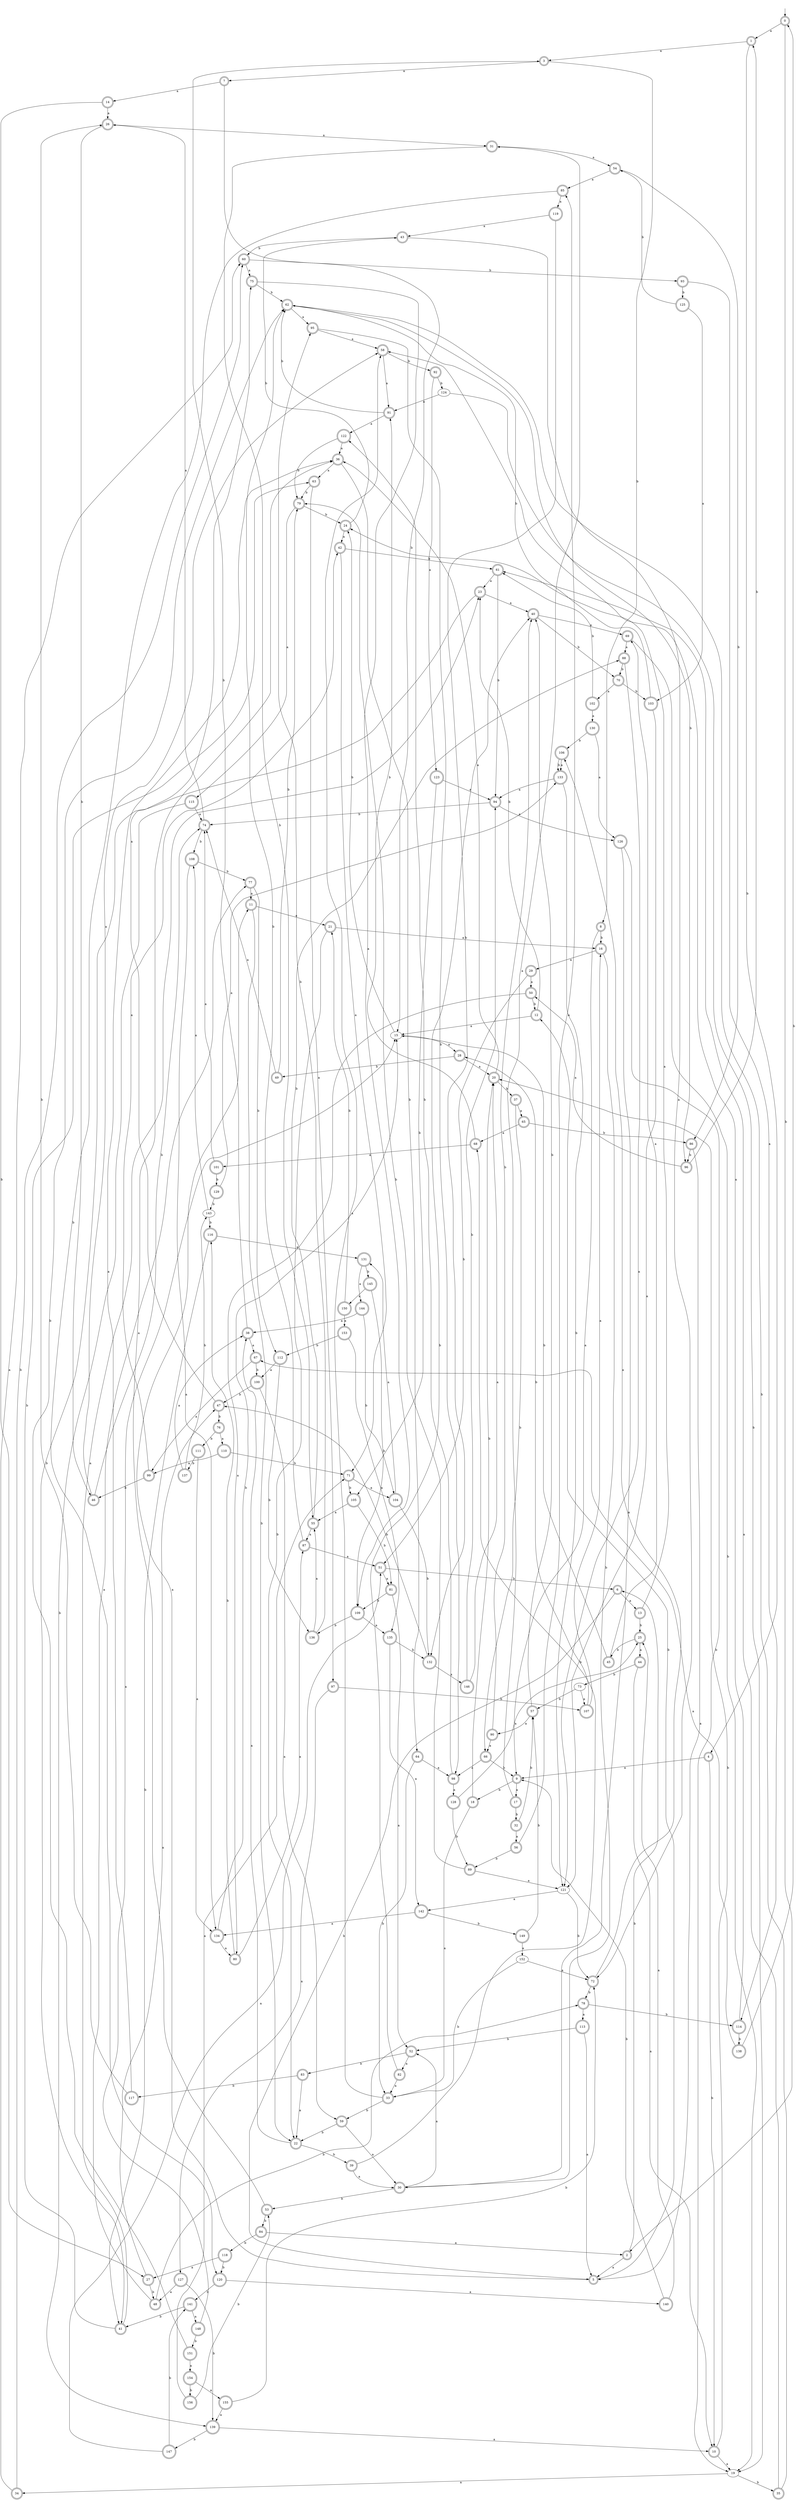digraph RandomDFA {
  __start0 [label="", shape=none];
  __start0 -> 0 [label=""];
  0 [shape=circle] [shape=doublecircle]
  0 -> 1 [label="a"]
  0 -> 2 [label="b"]
  1 [shape=doublecircle]
  1 -> 3 [label="a"]
  1 -> 4 [label="b"]
  2 [shape=doublecircle]
  2 -> 5 [label="a"]
  2 -> 6 [label="b"]
  3 [shape=doublecircle]
  3 -> 7 [label="a"]
  3 -> 8 [label="b"]
  4 [shape=doublecircle]
  4 -> 9 [label="a"]
  4 -> 10 [label="b"]
  5 [shape=doublecircle]
  5 -> 11 [label="a"]
  5 -> 12 [label="b"]
  6 [shape=doublecircle]
  6 -> 13 [label="a"]
  6 -> 5 [label="b"]
  7 [shape=doublecircle]
  7 -> 14 [label="a"]
  7 -> 15 [label="b"]
  8 [shape=doublecircle]
  8 -> 9 [label="a"]
  8 -> 16 [label="b"]
  9 [shape=doublecircle]
  9 -> 17 [label="a"]
  9 -> 18 [label="b"]
  10 [shape=doublecircle]
  10 -> 19 [label="a"]
  10 -> 20 [label="b"]
  11 [shape=doublecircle]
  11 -> 21 [label="a"]
  11 -> 22 [label="b"]
  12 [shape=doublecircle]
  12 -> 15 [label="a"]
  12 -> 23 [label="b"]
  13 [shape=doublecircle]
  13 -> 24 [label="a"]
  13 -> 25 [label="b"]
  14 [shape=doublecircle]
  14 -> 26 [label="a"]
  14 -> 27 [label="b"]
  15
  15 -> 28 [label="a"]
  15 -> 24 [label="b"]
  16 [shape=doublecircle]
  16 -> 29 [label="a"]
  16 -> 30 [label="b"]
  17 [shape=doublecircle]
  17 -> 31 [label="a"]
  17 -> 32 [label="b"]
  18 [shape=doublecircle]
  18 -> 33 [label="a"]
  18 -> 20 [label="b"]
  19
  19 -> 34 [label="a"]
  19 -> 35 [label="b"]
  20 [shape=doublecircle]
  20 -> 36 [label="a"]
  20 -> 37 [label="b"]
  21 [shape=doublecircle]
  21 -> 16 [label="a"]
  21 -> 22 [label="b"]
  22 [shape=doublecircle]
  22 -> 38 [label="a"]
  22 -> 39 [label="b"]
  23 [shape=doublecircle]
  23 -> 40 [label="a"]
  23 -> 41 [label="b"]
  24 [shape=doublecircle]
  24 -> 42 [label="a"]
  24 -> 43 [label="b"]
  25 [shape=doublecircle]
  25 -> 44 [label="a"]
  25 -> 45 [label="b"]
  26 [shape=doublecircle]
  26 -> 31 [label="a"]
  26 -> 46 [label="b"]
  27 [shape=doublecircle]
  27 -> 47 [label="a"]
  27 -> 48 [label="b"]
  28 [shape=doublecircle]
  28 -> 20 [label="a"]
  28 -> 49 [label="b"]
  29 [shape=doublecircle]
  29 -> 50 [label="a"]
  29 -> 51 [label="b"]
  30 [shape=doublecircle]
  30 -> 52 [label="a"]
  30 -> 53 [label="b"]
  31 [shape=doublecircle]
  31 -> 54 [label="a"]
  31 -> 55 [label="b"]
  32 [shape=doublecircle]
  32 -> 56 [label="a"]
  32 -> 57 [label="b"]
  33 [shape=doublecircle]
  33 -> 58 [label="a"]
  33 -> 59 [label="b"]
  34 [shape=doublecircle]
  34 -> 60 [label="a"]
  34 -> 60 [label="b"]
  35 [shape=doublecircle]
  35 -> 61 [label="a"]
  35 -> 62 [label="b"]
  36 [shape=doublecircle]
  36 -> 63 [label="a"]
  36 -> 64 [label="b"]
  37 [shape=doublecircle]
  37 -> 65 [label="a"]
  37 -> 66 [label="b"]
  38 [shape=doublecircle]
  38 -> 67 [label="a"]
  38 -> 3 [label="b"]
  39 [shape=doublecircle]
  39 -> 30 [label="a"]
  39 -> 68 [label="b"]
  40 [shape=doublecircle]
  40 -> 69 [label="a"]
  40 -> 70 [label="b"]
  41 [shape=doublecircle]
  41 -> 23 [label="a"]
  41 -> 63 [label="b"]
  42 [shape=doublecircle]
  42 -> 71 [label="a"]
  42 -> 61 [label="b"]
  43 [shape=doublecircle]
  43 -> 72 [label="a"]
  43 -> 60 [label="b"]
  44 [shape=doublecircle]
  44 -> 10 [label="a"]
  44 -> 73 [label="b"]
  45 [shape=doublecircle]
  45 -> 69 [label="a"]
  45 -> 15 [label="b"]
  46 [shape=doublecircle]
  46 -> 58 [label="a"]
  46 -> 74 [label="b"]
  47 [shape=doublecircle]
  47 -> 75 [label="a"]
  47 -> 76 [label="b"]
  48 [shape=doublecircle]
  48 -> 77 [label="a"]
  48 -> 78 [label="b"]
  49 [shape=doublecircle]
  49 -> 74 [label="a"]
  49 -> 79 [label="b"]
  50 [shape=doublecircle]
  50 -> 80 [label="a"]
  50 -> 12 [label="b"]
  51 [shape=doublecircle]
  51 -> 81 [label="a"]
  51 -> 6 [label="b"]
  52 [shape=doublecircle]
  52 -> 82 [label="a"]
  52 -> 83 [label="b"]
  53 [shape=doublecircle]
  53 -> 36 [label="a"]
  53 -> 84 [label="b"]
  54 [shape=doublecircle]
  54 -> 85 [label="a"]
  54 -> 86 [label="b"]
  55 [shape=doublecircle]
  55 -> 87 [label="a"]
  55 -> 88 [label="b"]
  56 [shape=doublecircle]
  56 -> 85 [label="a"]
  56 -> 89 [label="b"]
  57 [shape=doublecircle]
  57 -> 90 [label="a"]
  57 -> 40 [label="b"]
  58 [shape=doublecircle]
  58 -> 91 [label="a"]
  58 -> 92 [label="b"]
  59 [shape=doublecircle]
  59 -> 30 [label="a"]
  59 -> 22 [label="b"]
  60 [shape=doublecircle]
  60 -> 75 [label="a"]
  60 -> 93 [label="b"]
  61 [shape=doublecircle]
  61 -> 23 [label="a"]
  61 -> 94 [label="b"]
  62 [shape=doublecircle]
  62 -> 95 [label="a"]
  62 -> 96 [label="b"]
  63 [shape=doublecircle]
  63 -> 97 [label="a"]
  63 -> 79 [label="b"]
  64 [shape=doublecircle]
  64 -> 98 [label="a"]
  64 -> 33 [label="b"]
  65 [shape=doublecircle]
  65 -> 68 [label="a"]
  65 -> 86 [label="b"]
  66 [shape=doublecircle]
  66 -> 98 [label="a"]
  66 -> 9 [label="b"]
  67 [shape=doublecircle]
  67 -> 99 [label="a"]
  67 -> 100 [label="b"]
  68 [shape=doublecircle]
  68 -> 101 [label="a"]
  68 -> 91 [label="b"]
  69 [shape=doublecircle]
  69 -> 88 [label="a"]
  69 -> 19 [label="b"]
  70 [shape=doublecircle]
  70 -> 102 [label="a"]
  70 -> 103 [label="b"]
  71 [shape=doublecircle]
  71 -> 104 [label="a"]
  71 -> 105 [label="b"]
  72 [shape=doublecircle]
  72 -> 106 [label="a"]
  72 -> 78 [label="b"]
  73
  73 -> 107 [label="a"]
  73 -> 57 [label="b"]
  74 [shape=doublecircle]
  74 -> 26 [label="a"]
  74 -> 108 [label="b"]
  75 [shape=doublecircle]
  75 -> 109 [label="a"]
  75 -> 62 [label="b"]
  76 [shape=doublecircle]
  76 -> 110 [label="a"]
  76 -> 111 [label="b"]
  77 [shape=doublecircle]
  77 -> 11 [label="a"]
  77 -> 112 [label="b"]
  78 [shape=doublecircle]
  78 -> 113 [label="a"]
  78 -> 114 [label="b"]
  79 [shape=doublecircle]
  79 -> 115 [label="a"]
  79 -> 24 [label="b"]
  80 [shape=doublecircle]
  80 -> 87 [label="a"]
  80 -> 116 [label="b"]
  81 [shape=doublecircle]
  81 -> 52 [label="a"]
  81 -> 109 [label="b"]
  82 [shape=doublecircle]
  82 -> 33 [label="a"]
  82 -> 40 [label="b"]
  83 [shape=doublecircle]
  83 -> 22 [label="a"]
  83 -> 117 [label="b"]
  84 [shape=doublecircle]
  84 -> 2 [label="a"]
  84 -> 118 [label="b"]
  85 [shape=doublecircle]
  85 -> 119 [label="a"]
  85 -> 120 [label="b"]
  86 [shape=doublecircle]
  86 -> 5 [label="a"]
  86 -> 96 [label="b"]
  87 [shape=doublecircle]
  87 -> 51 [label="a"]
  87 -> 62 [label="b"]
  88 [shape=doublecircle]
  88 -> 121 [label="a"]
  88 -> 70 [label="b"]
  89 [shape=doublecircle]
  89 -> 121 [label="a"]
  89 -> 79 [label="b"]
  90 [shape=doublecircle]
  90 -> 66 [label="a"]
  90 -> 40 [label="b"]
  91 [shape=doublecircle]
  91 -> 122 [label="a"]
  91 -> 62 [label="b"]
  92 [shape=doublecircle]
  92 -> 123 [label="a"]
  92 -> 124 [label="b"]
  93 [shape=doublecircle]
  93 -> 114 [label="a"]
  93 -> 125 [label="b"]
  94 [shape=doublecircle]
  94 -> 126 [label="a"]
  94 -> 74 [label="b"]
  95 [shape=doublecircle]
  95 -> 58 [label="a"]
  95 -> 98 [label="b"]
  96 [shape=doublecircle]
  96 -> 50 [label="a"]
  96 -> 1 [label="b"]
  97 [shape=doublecircle]
  97 -> 127 [label="a"]
  97 -> 107 [label="b"]
  98 [shape=doublecircle]
  98 -> 128 [label="a"]
  98 -> 122 [label="b"]
  99 [shape=doublecircle]
  99 -> 42 [label="a"]
  99 -> 46 [label="b"]
  100 [shape=doublecircle]
  100 -> 59 [label="a"]
  100 -> 47 [label="b"]
  101 [shape=doublecircle]
  101 -> 74 [label="a"]
  101 -> 129 [label="b"]
  102 [shape=doublecircle]
  102 -> 130 [label="a"]
  102 -> 61 [label="b"]
  103 [shape=doublecircle]
  103 -> 121 [label="a"]
  103 -> 62 [label="b"]
  104 [shape=doublecircle]
  104 -> 131 [label="a"]
  104 -> 132 [label="b"]
  105 [shape=doublecircle]
  105 -> 55 [label="a"]
  105 -> 81 [label="b"]
  106 [shape=doublecircle]
  106 -> 133 [label="a"]
  106 -> 133 [label="b"]
  107 [shape=doublecircle]
  107 -> 16 [label="a"]
  107 -> 28 [label="b"]
  108 [shape=doublecircle]
  108 -> 134 [label="a"]
  108 -> 77 [label="b"]
  109 [shape=doublecircle]
  109 -> 135 [label="a"]
  109 -> 136 [label="b"]
  110 [shape=doublecircle]
  110 -> 99 [label="a"]
  110 -> 71 [label="b"]
  111 [shape=doublecircle]
  111 -> 134 [label="a"]
  111 -> 137 [label="b"]
  112 [shape=doublecircle]
  112 -> 100 [label="a"]
  112 -> 136 [label="b"]
  113 [shape=doublecircle]
  113 -> 5 [label="a"]
  113 -> 52 [label="b"]
  114 [shape=doublecircle]
  114 -> 58 [label="a"]
  114 -> 138 [label="b"]
  115 [shape=doublecircle]
  115 -> 74 [label="a"]
  115 -> 139 [label="b"]
  116 [shape=doublecircle]
  116 -> 131 [label="a"]
  116 -> 41 [label="b"]
  117 [shape=doublecircle]
  117 -> 36 [label="a"]
  117 -> 26 [label="b"]
  118 [shape=doublecircle]
  118 -> 27 [label="a"]
  118 -> 120 [label="b"]
  119 [shape=doublecircle]
  119 -> 43 [label="a"]
  119 -> 132 [label="b"]
  120 [shape=doublecircle]
  120 -> 140 [label="a"]
  120 -> 141 [label="b"]
  121
  121 -> 142 [label="a"]
  121 -> 72 [label="b"]
  122 [shape=doublecircle]
  122 -> 36 [label="a"]
  122 -> 79 [label="b"]
  123 [shape=doublecircle]
  123 -> 94 [label="a"]
  123 -> 105 [label="b"]
  124
  124 -> 91 [label="a"]
  124 -> 19 [label="b"]
  125 [shape=doublecircle]
  125 -> 103 [label="a"]
  125 -> 54 [label="b"]
  126 [shape=doublecircle]
  126 -> 30 [label="a"]
  126 -> 19 [label="b"]
  127 [shape=doublecircle]
  127 -> 48 [label="a"]
  127 -> 139 [label="b"]
  128 [shape=doublecircle]
  128 -> 25 [label="a"]
  128 -> 89 [label="b"]
  129 [shape=doublecircle]
  129 -> 133 [label="a"]
  129 -> 143 [label="b"]
  130 [shape=doublecircle]
  130 -> 126 [label="a"]
  130 -> 106 [label="b"]
  131 [shape=doublecircle]
  131 -> 144 [label="a"]
  131 -> 145 [label="b"]
  132 [shape=doublecircle]
  132 -> 146 [label="a"]
  132 -> 47 [label="b"]
  133 [shape=doublecircle]
  133 -> 94 [label="a"]
  133 -> 121 [label="b"]
  134 [shape=doublecircle]
  134 -> 80 [label="a"]
  134 -> 15 [label="b"]
  135 [shape=doublecircle]
  135 -> 142 [label="a"]
  135 -> 132 [label="b"]
  136 [shape=doublecircle]
  136 -> 55 [label="a"]
  136 -> 95 [label="b"]
  137 [shape=doublecircle]
  137 -> 38 [label="a"]
  137 -> 143 [label="b"]
  138 [shape=doublecircle]
  138 -> 67 [label="a"]
  138 -> 0 [label="b"]
  139 [shape=doublecircle]
  139 -> 10 [label="a"]
  139 -> 147 [label="b"]
  140 [shape=doublecircle]
  140 -> 25 [label="a"]
  140 -> 9 [label="b"]
  141 [shape=doublecircle]
  141 -> 148 [label="a"]
  141 -> 41 [label="b"]
  142 [shape=doublecircle]
  142 -> 134 [label="a"]
  142 -> 149 [label="b"]
  143
  143 -> 108 [label="a"]
  143 -> 116 [label="b"]
  144 [shape=doublecircle]
  144 -> 38 [label="a"]
  144 -> 104 [label="b"]
  145 [shape=doublecircle]
  145 -> 150 [label="a"]
  145 -> 109 [label="b"]
  146 [shape=doublecircle]
  146 -> 20 [label="a"]
  146 -> 94 [label="b"]
  147 [shape=doublecircle]
  147 -> 51 [label="a"]
  147 -> 141 [label="b"]
  148 [shape=doublecircle]
  148 -> 15 [label="a"]
  148 -> 151 [label="b"]
  149 [shape=doublecircle]
  149 -> 152 [label="a"]
  149 -> 57 [label="b"]
  150 [shape=doublecircle]
  150 -> 153 [label="a"]
  150 -> 21 [label="b"]
  151 [shape=doublecircle]
  151 -> 154 [label="a"]
  151 -> 62 [label="b"]
  152
  152 -> 72 [label="a"]
  152 -> 33 [label="b"]
  153 [shape=doublecircle]
  153 -> 135 [label="a"]
  153 -> 112 [label="b"]
  154 [shape=doublecircle]
  154 -> 155 [label="a"]
  154 -> 156 [label="b"]
  155 [shape=doublecircle]
  155 -> 139 [label="a"]
  155 -> 72 [label="b"]
  156 [shape=doublecircle]
  156 -> 71 [label="a"]
  156 -> 53 [label="b"]
}

